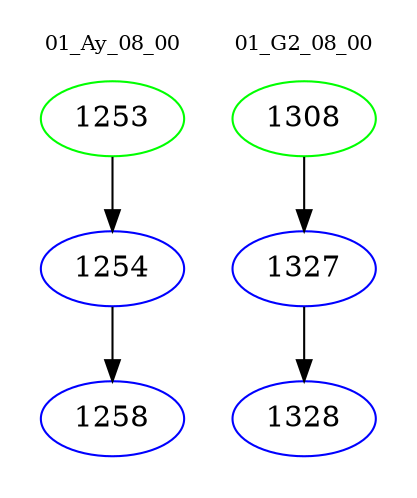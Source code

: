 digraph{
subgraph cluster_0 {
color = white
label = "01_Ay_08_00";
fontsize=10;
T0_1253 [label="1253", color="green"]
T0_1253 -> T0_1254 [color="black"]
T0_1254 [label="1254", color="blue"]
T0_1254 -> T0_1258 [color="black"]
T0_1258 [label="1258", color="blue"]
}
subgraph cluster_1 {
color = white
label = "01_G2_08_00";
fontsize=10;
T1_1308 [label="1308", color="green"]
T1_1308 -> T1_1327 [color="black"]
T1_1327 [label="1327", color="blue"]
T1_1327 -> T1_1328 [color="black"]
T1_1328 [label="1328", color="blue"]
}
}
